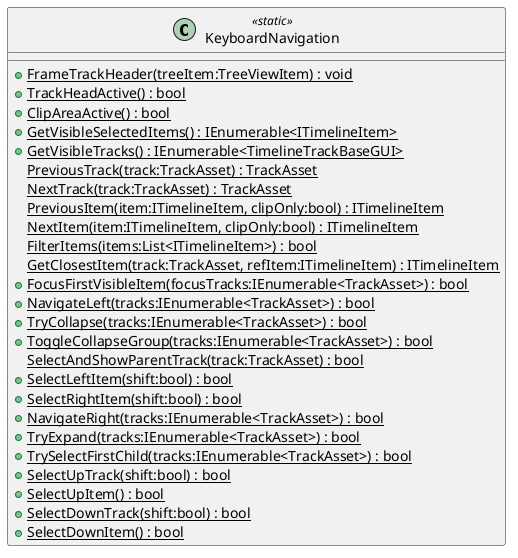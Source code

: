 @startuml
class KeyboardNavigation <<static>> {
    + {static} FrameTrackHeader(treeItem:TreeViewItem) : void
    + {static} TrackHeadActive() : bool
    + {static} ClipAreaActive() : bool
    + {static} GetVisibleSelectedItems() : IEnumerable<ITimelineItem>
    + {static} GetVisibleTracks() : IEnumerable<TimelineTrackBaseGUI>
    {static} PreviousTrack(track:TrackAsset) : TrackAsset
    {static} NextTrack(track:TrackAsset) : TrackAsset
    {static} PreviousItem(item:ITimelineItem, clipOnly:bool) : ITimelineItem
    {static} NextItem(item:ITimelineItem, clipOnly:bool) : ITimelineItem
    {static} FilterItems(items:List<ITimelineItem>) : bool
    {static} GetClosestItem(track:TrackAsset, refItem:ITimelineItem) : ITimelineItem
    + {static} FocusFirstVisibleItem(focusTracks:IEnumerable<TrackAsset>) : bool
    + {static} NavigateLeft(tracks:IEnumerable<TrackAsset>) : bool
    + {static} TryCollapse(tracks:IEnumerable<TrackAsset>) : bool
    + {static} ToggleCollapseGroup(tracks:IEnumerable<TrackAsset>) : bool
    {static} SelectAndShowParentTrack(track:TrackAsset) : bool
    + {static} SelectLeftItem(shift:bool) : bool
    + {static} SelectRightItem(shift:bool) : bool
    + {static} NavigateRight(tracks:IEnumerable<TrackAsset>) : bool
    + {static} TryExpand(tracks:IEnumerable<TrackAsset>) : bool
    + {static} TrySelectFirstChild(tracks:IEnumerable<TrackAsset>) : bool
    + {static} SelectUpTrack(shift:bool) : bool
    + {static} SelectUpItem() : bool
    + {static} SelectDownTrack(shift:bool) : bool
    + {static} SelectDownItem() : bool
}
@enduml
